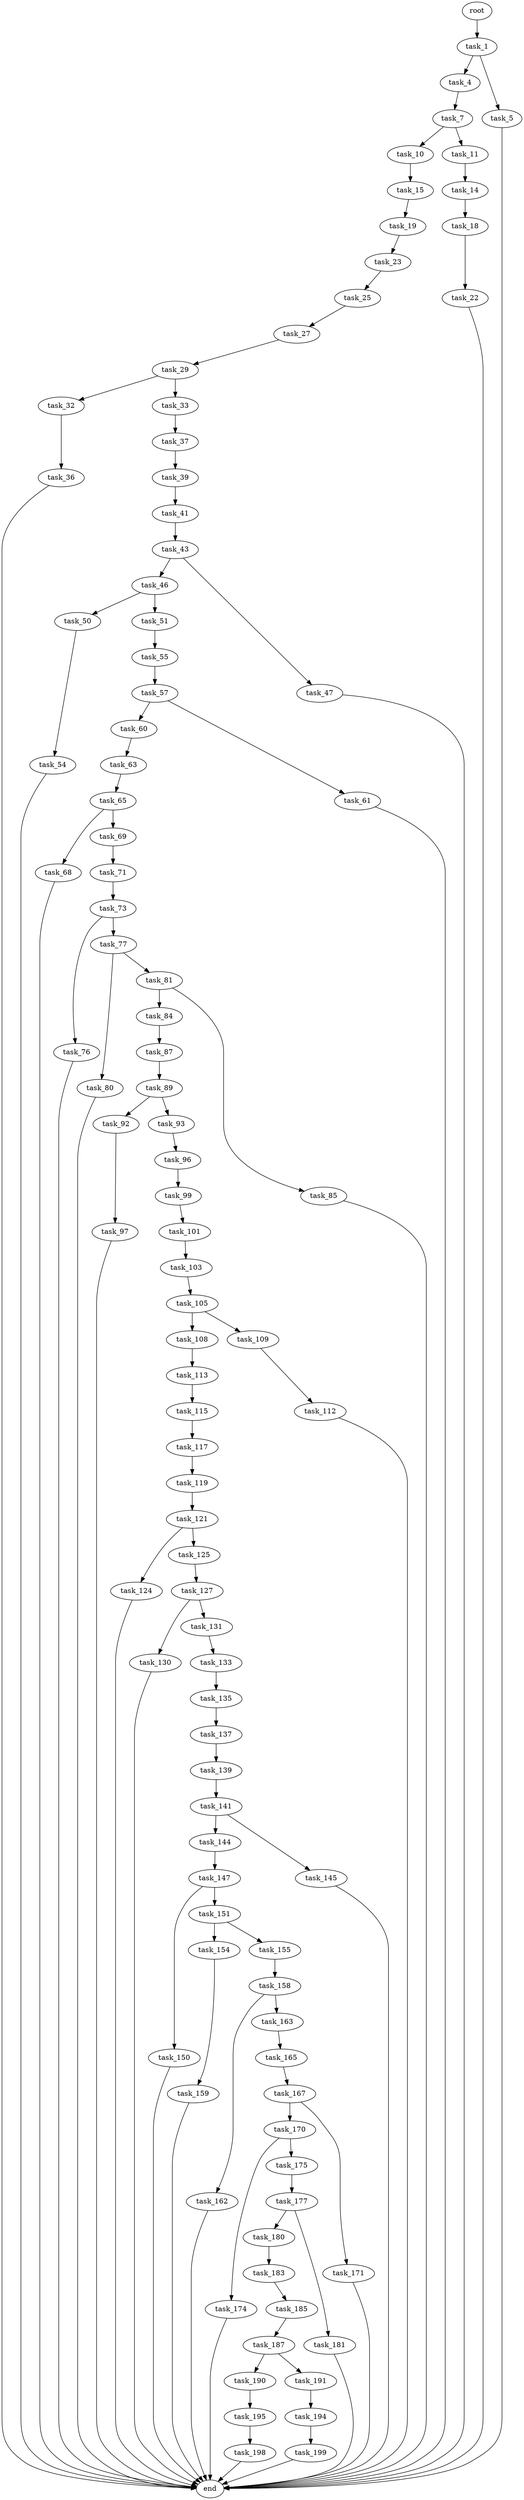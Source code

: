 digraph G {
  root [size="0.000000"];
  task_1 [size="529393698736.000000"];
  task_4 [size="28109712386.000000"];
  task_5 [size="635593237525.000000"];
  task_7 [size="1019710788640.000000"];
  end [size="0.000000"];
  task_10 [size="13845159462.000000"];
  task_11 [size="15237223812.000000"];
  task_15 [size="40651813941.000000"];
  task_14 [size="16578714331.000000"];
  task_18 [size="231928233984.000000"];
  task_19 [size="8589934592.000000"];
  task_22 [size="2455952000.000000"];
  task_23 [size="812970837624.000000"];
  task_25 [size="782757789696.000000"];
  task_27 [size="37495343338.000000"];
  task_29 [size="782757789696.000000"];
  task_32 [size="231928233984.000000"];
  task_33 [size="15313776843.000000"];
  task_36 [size="3101449879.000000"];
  task_37 [size="20071967806.000000"];
  task_39 [size="291307822000.000000"];
  task_41 [size="8120409391.000000"];
  task_43 [size="38749650391.000000"];
  task_46 [size="37553957844.000000"];
  task_47 [size="76941193608.000000"];
  task_50 [size="28991029248.000000"];
  task_51 [size="108208952176.000000"];
  task_54 [size="8589934592.000000"];
  task_55 [size="9069732872.000000"];
  task_57 [size="134217728000.000000"];
  task_60 [size="19034942546.000000"];
  task_61 [size="782757789696.000000"];
  task_63 [size="8589934592.000000"];
  task_65 [size="368293445632.000000"];
  task_68 [size="31746566338.000000"];
  task_69 [size="549755813888.000000"];
  task_71 [size="69864862977.000000"];
  task_73 [size="231928233984.000000"];
  task_76 [size="134217728000.000000"];
  task_77 [size="8812671242.000000"];
  task_80 [size="30532684994.000000"];
  task_81 [size="2204431594.000000"];
  task_84 [size="35903168838.000000"];
  task_85 [size="737929681411.000000"];
  task_87 [size="231928233984.000000"];
  task_89 [size="35562105059.000000"];
  task_92 [size="49206196294.000000"];
  task_93 [size="1073741824000.000000"];
  task_97 [size="339737953813.000000"];
  task_96 [size="18665538782.000000"];
  task_99 [size="8589934592.000000"];
  task_101 [size="265300752046.000000"];
  task_103 [size="8589934592.000000"];
  task_105 [size="48315713696.000000"];
  task_108 [size="368293445632.000000"];
  task_109 [size="529152332891.000000"];
  task_113 [size="368293445632.000000"];
  task_112 [size="8589934592.000000"];
  task_115 [size="28991029248.000000"];
  task_117 [size="1073741824000.000000"];
  task_119 [size="35332683103.000000"];
  task_121 [size="11041060522.000000"];
  task_124 [size="475328994983.000000"];
  task_125 [size="28991029248.000000"];
  task_127 [size="8214894143.000000"];
  task_130 [size="51693228274.000000"];
  task_131 [size="5034078200.000000"];
  task_133 [size="259926229075.000000"];
  task_135 [size="177088890744.000000"];
  task_137 [size="28991029248.000000"];
  task_139 [size="4376595717.000000"];
  task_141 [size="28991029248.000000"];
  task_144 [size="549755813888.000000"];
  task_145 [size="231928233984.000000"];
  task_147 [size="141483187142.000000"];
  task_150 [size="2120205970.000000"];
  task_151 [size="231928233984.000000"];
  task_154 [size="8589934592.000000"];
  task_155 [size="368293445632.000000"];
  task_159 [size="7565218316.000000"];
  task_158 [size="231928233984.000000"];
  task_162 [size="124448358775.000000"];
  task_163 [size="134217728000.000000"];
  task_165 [size="8589934592.000000"];
  task_167 [size="26260170122.000000"];
  task_170 [size="668372217890.000000"];
  task_171 [size="27837986817.000000"];
  task_174 [size="19101445938.000000"];
  task_175 [size="149184733176.000000"];
  task_177 [size="933254696130.000000"];
  task_180 [size="302014542388.000000"];
  task_181 [size="7859709190.000000"];
  task_183 [size="18446637284.000000"];
  task_185 [size="28737361174.000000"];
  task_187 [size="137476867944.000000"];
  task_190 [size="15145282760.000000"];
  task_191 [size="29263027188.000000"];
  task_195 [size="368293445632.000000"];
  task_194 [size="387678342187.000000"];
  task_199 [size="549755813888.000000"];
  task_198 [size="68719476736.000000"];

  root -> task_1 [size="1.000000"];
  task_1 -> task_4 [size="411041792.000000"];
  task_1 -> task_5 [size="411041792.000000"];
  task_4 -> task_7 [size="679477248.000000"];
  task_5 -> end [size="1.000000"];
  task_7 -> task_10 [size="838860800.000000"];
  task_7 -> task_11 [size="838860800.000000"];
  task_10 -> task_15 [size="301989888.000000"];
  task_11 -> task_14 [size="679477248.000000"];
  task_15 -> task_19 [size="838860800.000000"];
  task_14 -> task_18 [size="33554432.000000"];
  task_18 -> task_22 [size="301989888.000000"];
  task_19 -> task_23 [size="33554432.000000"];
  task_22 -> end [size="1.000000"];
  task_23 -> task_25 [size="679477248.000000"];
  task_25 -> task_27 [size="679477248.000000"];
  task_27 -> task_29 [size="838860800.000000"];
  task_29 -> task_32 [size="679477248.000000"];
  task_29 -> task_33 [size="679477248.000000"];
  task_32 -> task_36 [size="301989888.000000"];
  task_33 -> task_37 [size="301989888.000000"];
  task_36 -> end [size="1.000000"];
  task_37 -> task_39 [size="33554432.000000"];
  task_39 -> task_41 [size="536870912.000000"];
  task_41 -> task_43 [size="301989888.000000"];
  task_43 -> task_46 [size="838860800.000000"];
  task_43 -> task_47 [size="838860800.000000"];
  task_46 -> task_50 [size="679477248.000000"];
  task_46 -> task_51 [size="679477248.000000"];
  task_47 -> end [size="1.000000"];
  task_50 -> task_54 [size="75497472.000000"];
  task_51 -> task_55 [size="209715200.000000"];
  task_54 -> end [size="1.000000"];
  task_55 -> task_57 [size="536870912.000000"];
  task_57 -> task_60 [size="209715200.000000"];
  task_57 -> task_61 [size="209715200.000000"];
  task_60 -> task_63 [size="536870912.000000"];
  task_61 -> end [size="1.000000"];
  task_63 -> task_65 [size="33554432.000000"];
  task_65 -> task_68 [size="411041792.000000"];
  task_65 -> task_69 [size="411041792.000000"];
  task_68 -> end [size="1.000000"];
  task_69 -> task_71 [size="536870912.000000"];
  task_71 -> task_73 [size="75497472.000000"];
  task_73 -> task_76 [size="301989888.000000"];
  task_73 -> task_77 [size="301989888.000000"];
  task_76 -> end [size="1.000000"];
  task_77 -> task_80 [size="411041792.000000"];
  task_77 -> task_81 [size="411041792.000000"];
  task_80 -> end [size="1.000000"];
  task_81 -> task_84 [size="134217728.000000"];
  task_81 -> task_85 [size="134217728.000000"];
  task_84 -> task_87 [size="838860800.000000"];
  task_85 -> end [size="1.000000"];
  task_87 -> task_89 [size="301989888.000000"];
  task_89 -> task_92 [size="679477248.000000"];
  task_89 -> task_93 [size="679477248.000000"];
  task_92 -> task_97 [size="838860800.000000"];
  task_93 -> task_96 [size="838860800.000000"];
  task_97 -> end [size="1.000000"];
  task_96 -> task_99 [size="33554432.000000"];
  task_99 -> task_101 [size="33554432.000000"];
  task_101 -> task_103 [size="411041792.000000"];
  task_103 -> task_105 [size="33554432.000000"];
  task_105 -> task_108 [size="75497472.000000"];
  task_105 -> task_109 [size="75497472.000000"];
  task_108 -> task_113 [size="411041792.000000"];
  task_109 -> task_112 [size="411041792.000000"];
  task_113 -> task_115 [size="411041792.000000"];
  task_112 -> end [size="1.000000"];
  task_115 -> task_117 [size="75497472.000000"];
  task_117 -> task_119 [size="838860800.000000"];
  task_119 -> task_121 [size="33554432.000000"];
  task_121 -> task_124 [size="838860800.000000"];
  task_121 -> task_125 [size="838860800.000000"];
  task_124 -> end [size="1.000000"];
  task_125 -> task_127 [size="75497472.000000"];
  task_127 -> task_130 [size="411041792.000000"];
  task_127 -> task_131 [size="411041792.000000"];
  task_130 -> end [size="1.000000"];
  task_131 -> task_133 [size="134217728.000000"];
  task_133 -> task_135 [size="411041792.000000"];
  task_135 -> task_137 [size="134217728.000000"];
  task_137 -> task_139 [size="75497472.000000"];
  task_139 -> task_141 [size="209715200.000000"];
  task_141 -> task_144 [size="75497472.000000"];
  task_141 -> task_145 [size="75497472.000000"];
  task_144 -> task_147 [size="536870912.000000"];
  task_145 -> end [size="1.000000"];
  task_147 -> task_150 [size="301989888.000000"];
  task_147 -> task_151 [size="301989888.000000"];
  task_150 -> end [size="1.000000"];
  task_151 -> task_154 [size="301989888.000000"];
  task_151 -> task_155 [size="301989888.000000"];
  task_154 -> task_159 [size="33554432.000000"];
  task_155 -> task_158 [size="411041792.000000"];
  task_159 -> end [size="1.000000"];
  task_158 -> task_162 [size="301989888.000000"];
  task_158 -> task_163 [size="301989888.000000"];
  task_162 -> end [size="1.000000"];
  task_163 -> task_165 [size="209715200.000000"];
  task_165 -> task_167 [size="33554432.000000"];
  task_167 -> task_170 [size="536870912.000000"];
  task_167 -> task_171 [size="536870912.000000"];
  task_170 -> task_174 [size="411041792.000000"];
  task_170 -> task_175 [size="411041792.000000"];
  task_171 -> end [size="1.000000"];
  task_174 -> end [size="1.000000"];
  task_175 -> task_177 [size="134217728.000000"];
  task_177 -> task_180 [size="838860800.000000"];
  task_177 -> task_181 [size="838860800.000000"];
  task_180 -> task_183 [size="536870912.000000"];
  task_181 -> end [size="1.000000"];
  task_183 -> task_185 [size="301989888.000000"];
  task_185 -> task_187 [size="536870912.000000"];
  task_187 -> task_190 [size="134217728.000000"];
  task_187 -> task_191 [size="134217728.000000"];
  task_190 -> task_195 [size="679477248.000000"];
  task_191 -> task_194 [size="679477248.000000"];
  task_195 -> task_198 [size="411041792.000000"];
  task_194 -> task_199 [size="301989888.000000"];
  task_199 -> end [size="1.000000"];
  task_198 -> end [size="1.000000"];
}
